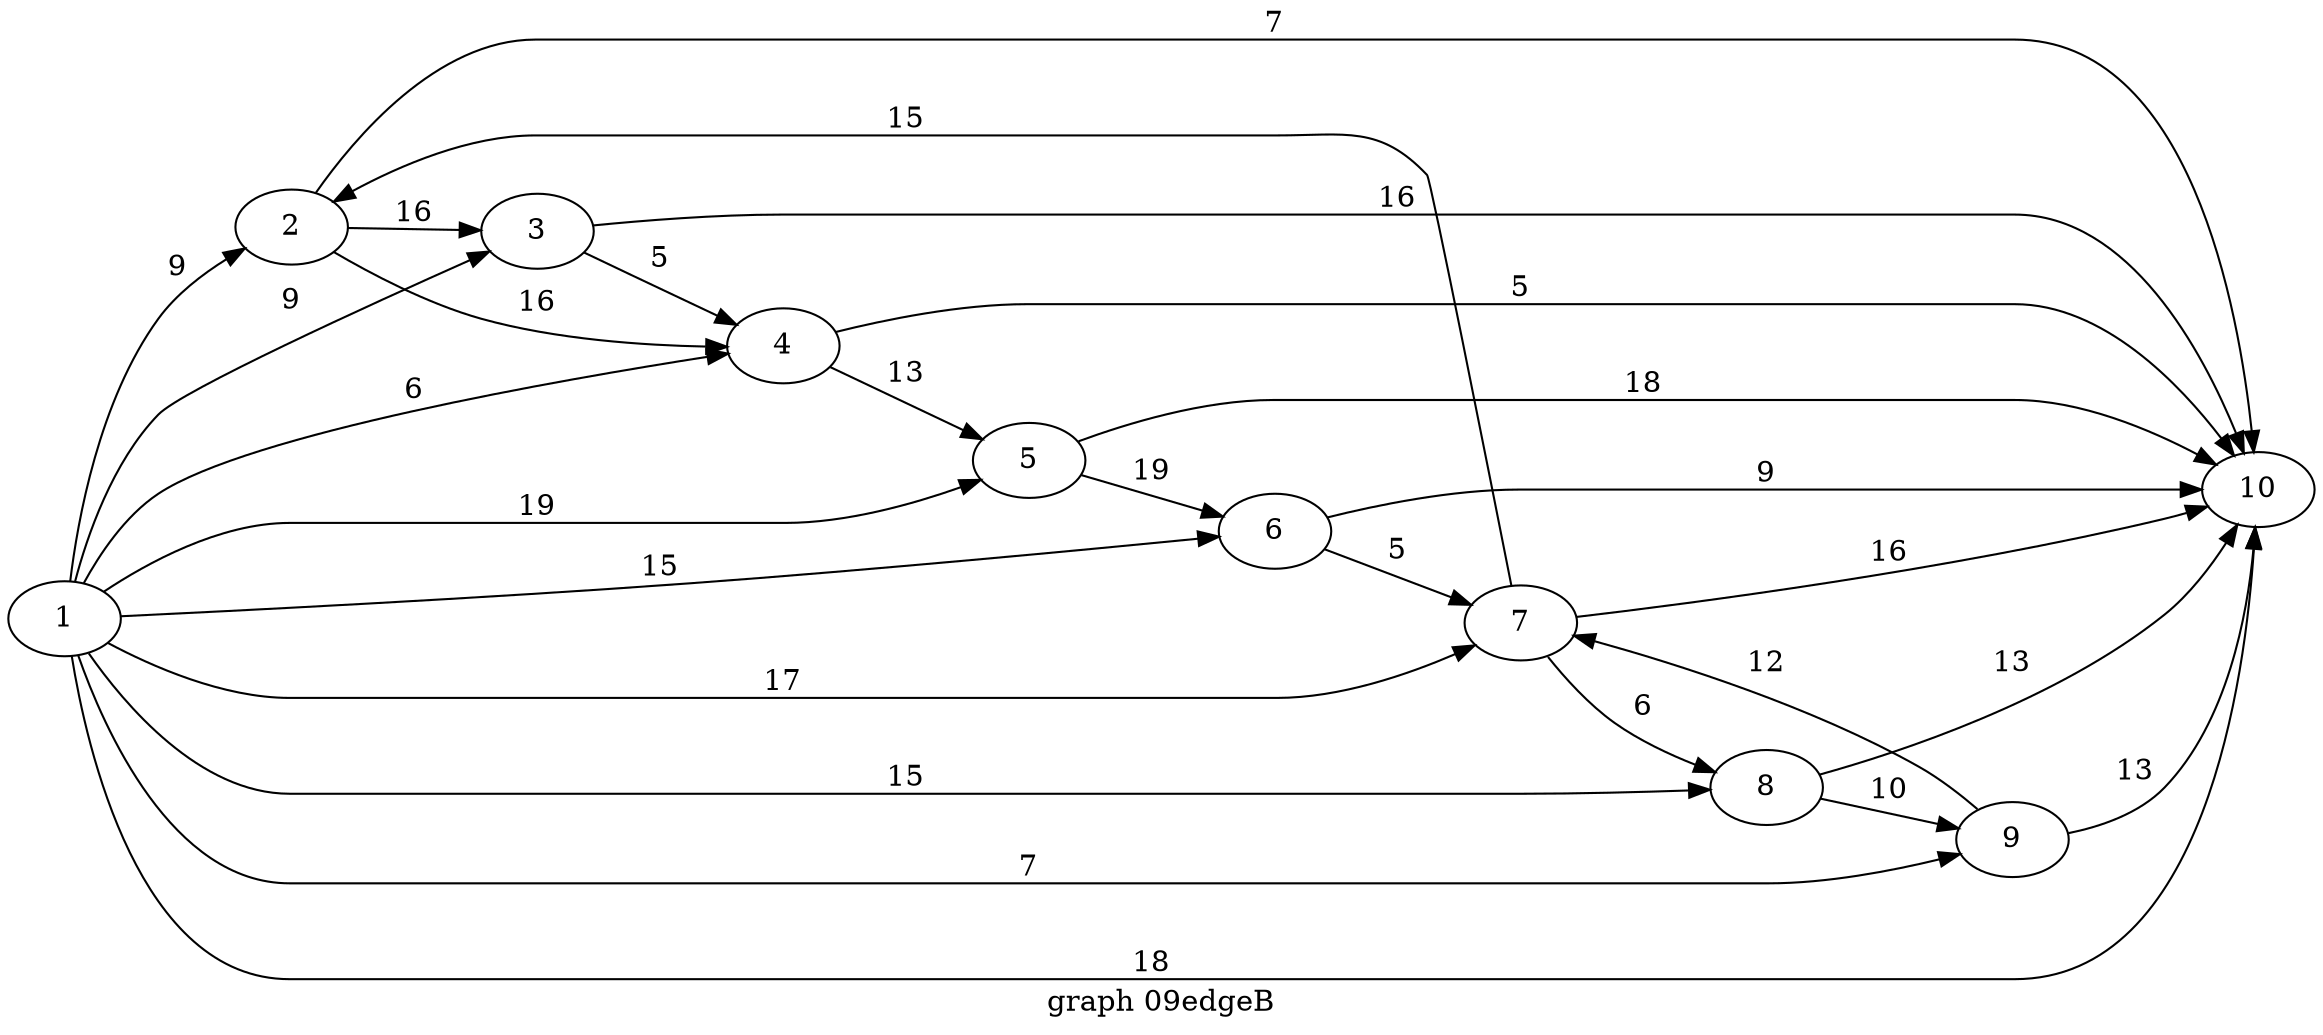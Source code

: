 digraph g{

rankdir = LR

1 -> 2 [label = " 9 "];
2 -> 3 [label = " 16 "];
3 -> 4 [label = " 5 "];
4 -> 5 [label = " 13 "];
5 -> 6 [label = " 19 "];
6 -> 7 [label = " 5 "];
7 -> 8 [label = " 6 "];
8 -> 9 [label = " 10 "];
9 -> 10 [label = " 13 "];
1 -> 3 [label = " 9 "];
1 -> 4 [label = " 6 "];
1 -> 5 [label = " 19 "];
1 -> 6 [label = " 15 "];
1 -> 7 [label = " 17 "];
1 -> 8 [label = " 15 "];
1 -> 9 [label = " 7 "];
1 -> 10 [label = " 18 "];
2 -> 10 [label = " 7 "];
3 -> 10 [label = " 16 "];
4 -> 10 [label = " 5 "];
5 -> 10 [label = " 18 "];
6 -> 10 [label = " 9 "];
7 -> 10 [label = " 16 "];
8 -> 10 [label = " 13 "];
9 -> 7 [label = " 12 "];
2 -> 4 [label = " 16 "];
7 -> 2 [label = " 15 "];

label = "graph 09edgeB"
}